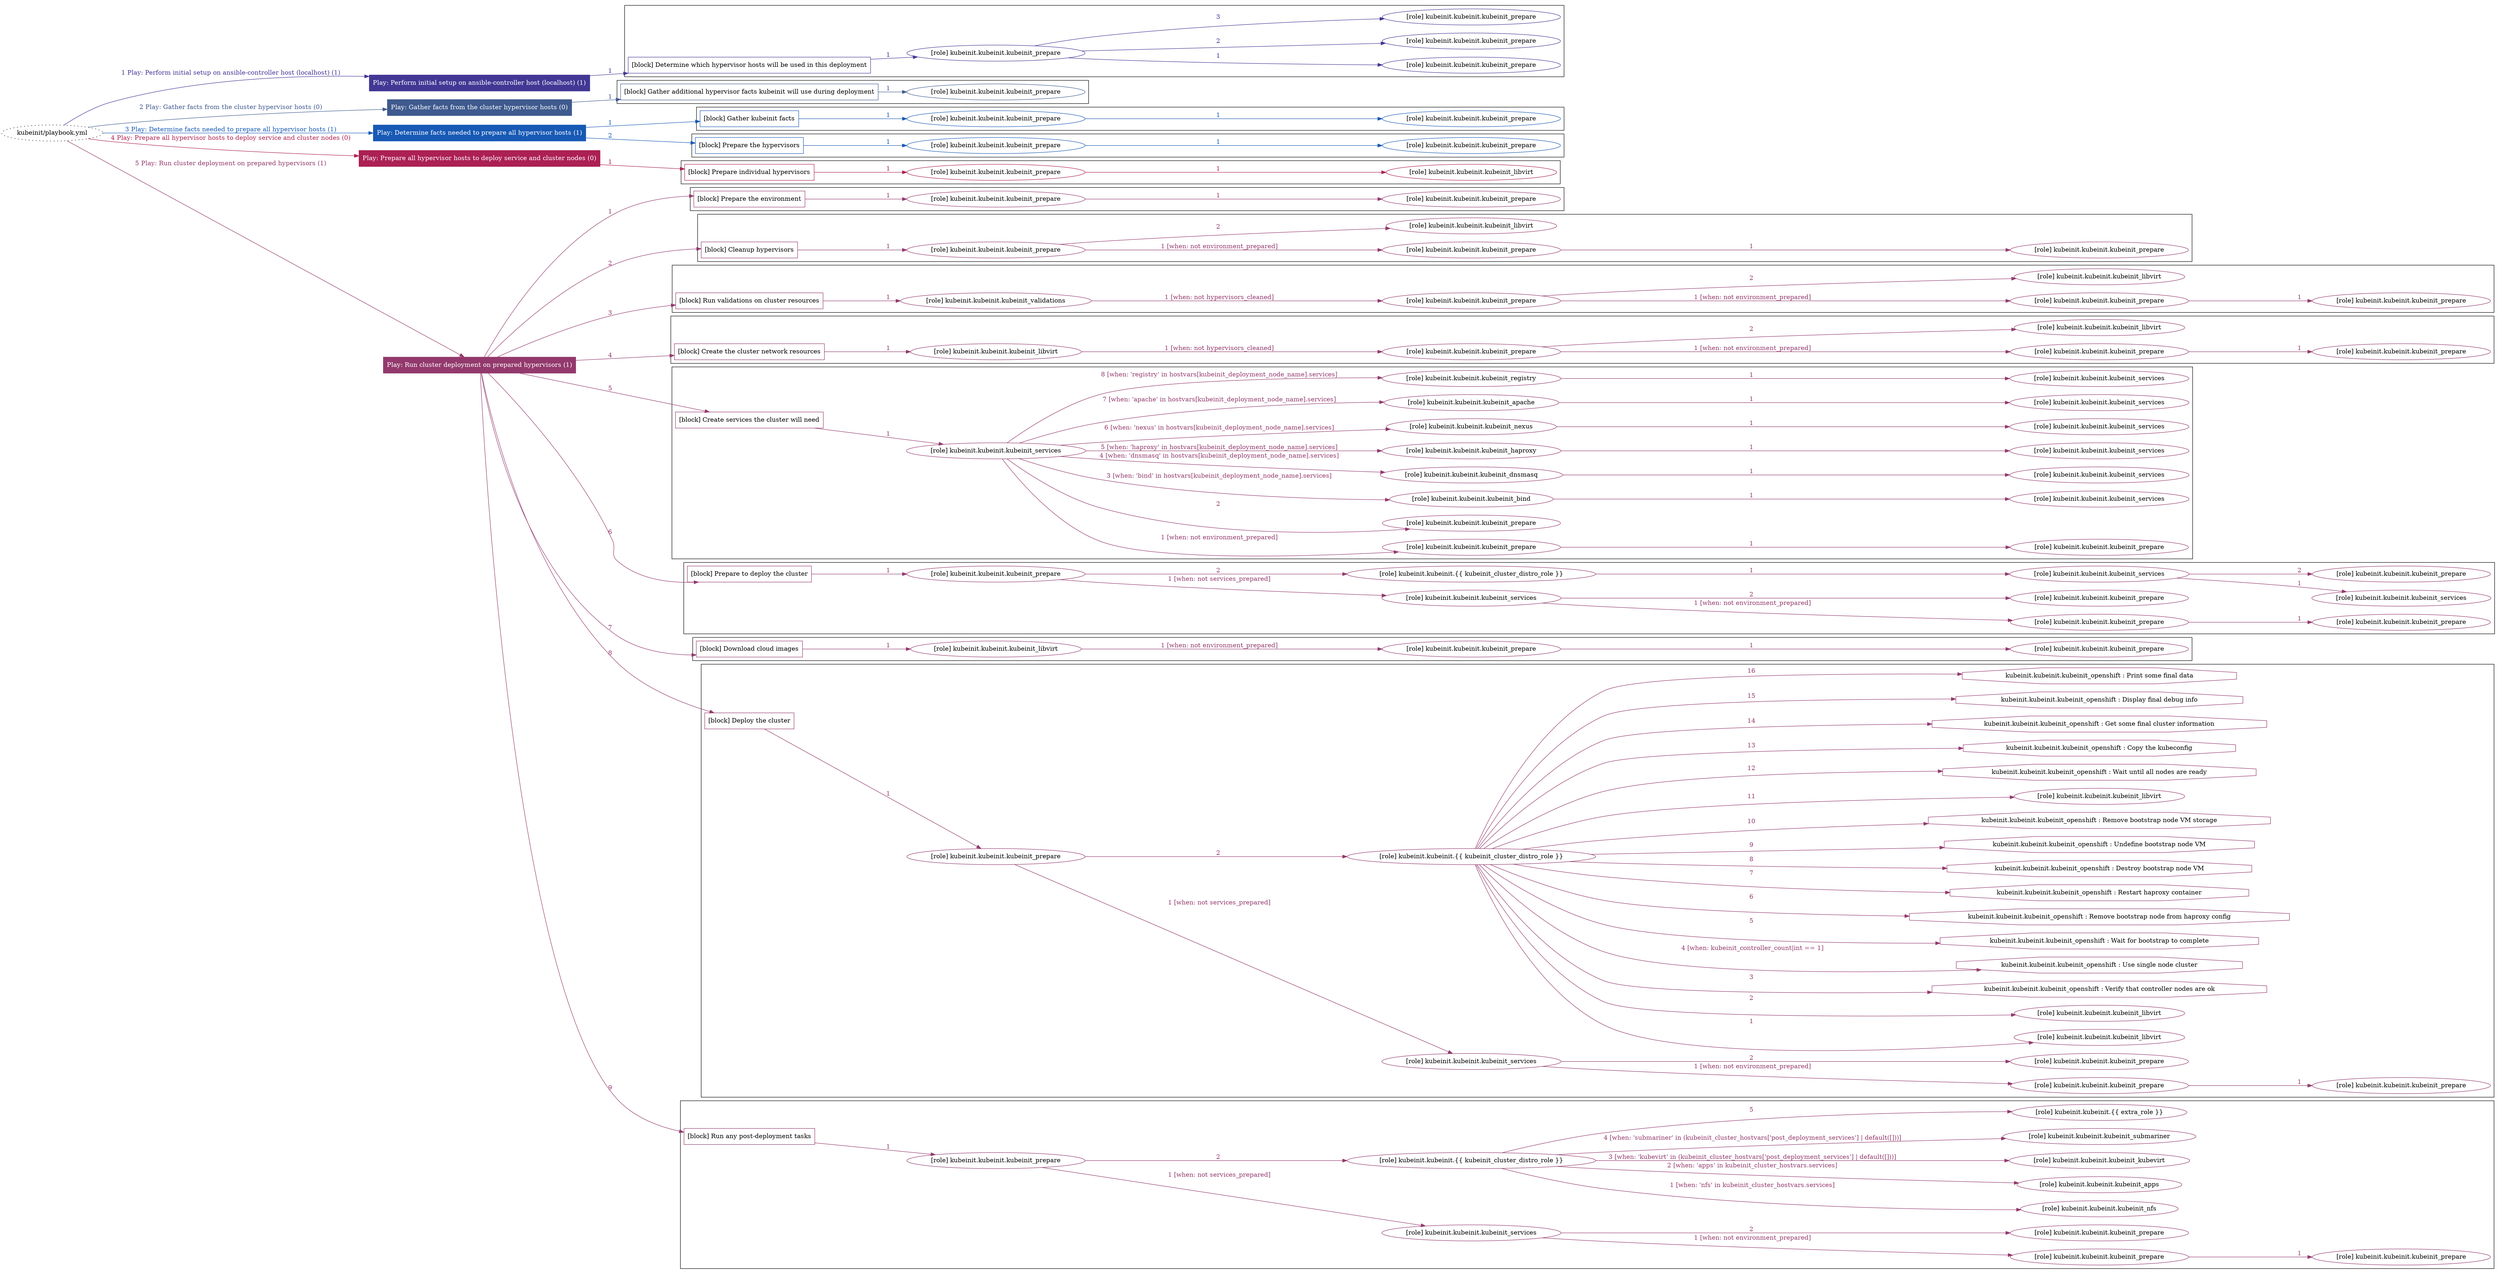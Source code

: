 digraph {
	graph [concentrate=true ordering=in rankdir=LR ratio=fill]
	edge [esep=5 sep=10]
	"kubeinit/playbook.yml" [URL="/home/runner/work/kubeinit/kubeinit/kubeinit/playbook.yml" id=playbook_9e7751c5 style=dotted]
	"kubeinit/playbook.yml" -> play_f06c093f [label="1 Play: Perform initial setup on ansible-controller host (localhost) (1)" color="#433795" fontcolor="#433795" id=edge_playbook_9e7751c5_play_f06c093f labeltooltip="1 Play: Perform initial setup on ansible-controller host (localhost) (1)" tooltip="1 Play: Perform initial setup on ansible-controller host (localhost) (1)"]
	subgraph "Play: Perform initial setup on ansible-controller host (localhost) (1)" {
		play_f06c093f [label="Play: Perform initial setup on ansible-controller host (localhost) (1)" URL="/home/runner/work/kubeinit/kubeinit/kubeinit/playbook.yml" color="#433795" fontcolor="#ffffff" id=play_f06c093f shape=box style=filled tooltip=localhost]
		play_f06c093f -> block_72f3c503 [label=1 color="#433795" fontcolor="#433795" id=edge_1_play_f06c093f_block_72f3c503 labeltooltip=1 tooltip=1]
		subgraph cluster_block_72f3c503 {
			block_72f3c503 [label="[block] Determine which hypervisor hosts will be used in this deployment" URL="/home/runner/work/kubeinit/kubeinit/kubeinit/playbook.yml" color="#433795" id=block_72f3c503 labeltooltip="Determine which hypervisor hosts will be used in this deployment" shape=box tooltip="Determine which hypervisor hosts will be used in this deployment"]
			block_72f3c503 -> role_89d688b8 [label="1 " color="#433795" fontcolor="#433795" id=edge_1_block_72f3c503_role_89d688b8 labeltooltip="1 " tooltip="1 "]
			subgraph "kubeinit.kubeinit.kubeinit_prepare" {
				role_89d688b8 [label="[role] kubeinit.kubeinit.kubeinit_prepare" URL="/home/runner/work/kubeinit/kubeinit/kubeinit/playbook.yml" color="#433795" id=role_89d688b8 tooltip="kubeinit.kubeinit.kubeinit_prepare"]
				role_89d688b8 -> role_67002d79 [label="1 " color="#433795" fontcolor="#433795" id=edge_1_role_89d688b8_role_67002d79 labeltooltip="1 " tooltip="1 "]
				subgraph "kubeinit.kubeinit.kubeinit_prepare" {
					role_67002d79 [label="[role] kubeinit.kubeinit.kubeinit_prepare" URL="/home/runner/.ansible/collections/ansible_collections/kubeinit/kubeinit/roles/kubeinit_prepare/tasks/build_hypervisors_group.yml" color="#433795" id=role_67002d79 tooltip="kubeinit.kubeinit.kubeinit_prepare"]
				}
				role_89d688b8 -> role_01a5c270 [label="2 " color="#433795" fontcolor="#433795" id=edge_2_role_89d688b8_role_01a5c270 labeltooltip="2 " tooltip="2 "]
				subgraph "kubeinit.kubeinit.kubeinit_prepare" {
					role_01a5c270 [label="[role] kubeinit.kubeinit.kubeinit_prepare" URL="/home/runner/.ansible/collections/ansible_collections/kubeinit/kubeinit/roles/kubeinit_prepare/tasks/build_hypervisors_group.yml" color="#433795" id=role_01a5c270 tooltip="kubeinit.kubeinit.kubeinit_prepare"]
				}
				role_89d688b8 -> role_4553fc3d [label="3 " color="#433795" fontcolor="#433795" id=edge_3_role_89d688b8_role_4553fc3d labeltooltip="3 " tooltip="3 "]
				subgraph "kubeinit.kubeinit.kubeinit_prepare" {
					role_4553fc3d [label="[role] kubeinit.kubeinit.kubeinit_prepare" URL="/home/runner/.ansible/collections/ansible_collections/kubeinit/kubeinit/roles/kubeinit_prepare/tasks/build_hypervisors_group.yml" color="#433795" id=role_4553fc3d tooltip="kubeinit.kubeinit.kubeinit_prepare"]
				}
			}
		}
	}
	"kubeinit/playbook.yml" -> play_dd0ba0e9 [label="2 Play: Gather facts from the cluster hypervisor hosts (0)" color="#3e5a8e" fontcolor="#3e5a8e" id=edge_playbook_9e7751c5_play_dd0ba0e9 labeltooltip="2 Play: Gather facts from the cluster hypervisor hosts (0)" tooltip="2 Play: Gather facts from the cluster hypervisor hosts (0)"]
	subgraph "Play: Gather facts from the cluster hypervisor hosts (0)" {
		play_dd0ba0e9 [label="Play: Gather facts from the cluster hypervisor hosts (0)" URL="/home/runner/work/kubeinit/kubeinit/kubeinit/playbook.yml" color="#3e5a8e" fontcolor="#ffffff" id=play_dd0ba0e9 shape=box style=filled tooltip="Play: Gather facts from the cluster hypervisor hosts (0)"]
		play_dd0ba0e9 -> block_5f96e101 [label=1 color="#3e5a8e" fontcolor="#3e5a8e" id=edge_1_play_dd0ba0e9_block_5f96e101 labeltooltip=1 tooltip=1]
		subgraph cluster_block_5f96e101 {
			block_5f96e101 [label="[block] Gather additional hypervisor facts kubeinit will use during deployment" URL="/home/runner/work/kubeinit/kubeinit/kubeinit/playbook.yml" color="#3e5a8e" id=block_5f96e101 labeltooltip="Gather additional hypervisor facts kubeinit will use during deployment" shape=box tooltip="Gather additional hypervisor facts kubeinit will use during deployment"]
			block_5f96e101 -> role_7f627543 [label="1 " color="#3e5a8e" fontcolor="#3e5a8e" id=edge_1_block_5f96e101_role_7f627543 labeltooltip="1 " tooltip="1 "]
			subgraph "kubeinit.kubeinit.kubeinit_prepare" {
				role_7f627543 [label="[role] kubeinit.kubeinit.kubeinit_prepare" URL="/home/runner/work/kubeinit/kubeinit/kubeinit/playbook.yml" color="#3e5a8e" id=role_7f627543 tooltip="kubeinit.kubeinit.kubeinit_prepare"]
			}
		}
	}
	"kubeinit/playbook.yml" -> play_7e8312eb [label="3 Play: Determine facts needed to prepare all hypervisor hosts (1)" color="#1759b5" fontcolor="#1759b5" id=edge_playbook_9e7751c5_play_7e8312eb labeltooltip="3 Play: Determine facts needed to prepare all hypervisor hosts (1)" tooltip="3 Play: Determine facts needed to prepare all hypervisor hosts (1)"]
	subgraph "Play: Determine facts needed to prepare all hypervisor hosts (1)" {
		play_7e8312eb [label="Play: Determine facts needed to prepare all hypervisor hosts (1)" URL="/home/runner/work/kubeinit/kubeinit/kubeinit/playbook.yml" color="#1759b5" fontcolor="#ffffff" id=play_7e8312eb shape=box style=filled tooltip=localhost]
		play_7e8312eb -> block_bc893c68 [label=1 color="#1759b5" fontcolor="#1759b5" id=edge_1_play_7e8312eb_block_bc893c68 labeltooltip=1 tooltip=1]
		subgraph cluster_block_bc893c68 {
			block_bc893c68 [label="[block] Gather kubeinit facts" URL="/home/runner/work/kubeinit/kubeinit/kubeinit/playbook.yml" color="#1759b5" id=block_bc893c68 labeltooltip="Gather kubeinit facts" shape=box tooltip="Gather kubeinit facts"]
			block_bc893c68 -> role_fe981acf [label="1 " color="#1759b5" fontcolor="#1759b5" id=edge_1_block_bc893c68_role_fe981acf labeltooltip="1 " tooltip="1 "]
			subgraph "kubeinit.kubeinit.kubeinit_prepare" {
				role_fe981acf [label="[role] kubeinit.kubeinit.kubeinit_prepare" URL="/home/runner/work/kubeinit/kubeinit/kubeinit/playbook.yml" color="#1759b5" id=role_fe981acf tooltip="kubeinit.kubeinit.kubeinit_prepare"]
				role_fe981acf -> role_f8d005ce [label="1 " color="#1759b5" fontcolor="#1759b5" id=edge_1_role_fe981acf_role_f8d005ce labeltooltip="1 " tooltip="1 "]
				subgraph "kubeinit.kubeinit.kubeinit_prepare" {
					role_f8d005ce [label="[role] kubeinit.kubeinit.kubeinit_prepare" URL="/home/runner/.ansible/collections/ansible_collections/kubeinit/kubeinit/roles/kubeinit_prepare/tasks/gather_kubeinit_facts.yml" color="#1759b5" id=role_f8d005ce tooltip="kubeinit.kubeinit.kubeinit_prepare"]
				}
			}
		}
		play_7e8312eb -> block_3ca8e0b4 [label=2 color="#1759b5" fontcolor="#1759b5" id=edge_2_play_7e8312eb_block_3ca8e0b4 labeltooltip=2 tooltip=2]
		subgraph cluster_block_3ca8e0b4 {
			block_3ca8e0b4 [label="[block] Prepare the hypervisors" URL="/home/runner/work/kubeinit/kubeinit/kubeinit/playbook.yml" color="#1759b5" id=block_3ca8e0b4 labeltooltip="Prepare the hypervisors" shape=box tooltip="Prepare the hypervisors"]
			block_3ca8e0b4 -> role_ac1dccc1 [label="1 " color="#1759b5" fontcolor="#1759b5" id=edge_1_block_3ca8e0b4_role_ac1dccc1 labeltooltip="1 " tooltip="1 "]
			subgraph "kubeinit.kubeinit.kubeinit_prepare" {
				role_ac1dccc1 [label="[role] kubeinit.kubeinit.kubeinit_prepare" URL="/home/runner/work/kubeinit/kubeinit/kubeinit/playbook.yml" color="#1759b5" id=role_ac1dccc1 tooltip="kubeinit.kubeinit.kubeinit_prepare"]
				role_ac1dccc1 -> role_127cb7c9 [label="1 " color="#1759b5" fontcolor="#1759b5" id=edge_1_role_ac1dccc1_role_127cb7c9 labeltooltip="1 " tooltip="1 "]
				subgraph "kubeinit.kubeinit.kubeinit_prepare" {
					role_127cb7c9 [label="[role] kubeinit.kubeinit.kubeinit_prepare" URL="/home/runner/.ansible/collections/ansible_collections/kubeinit/kubeinit/roles/kubeinit_prepare/tasks/gather_kubeinit_facts.yml" color="#1759b5" id=role_127cb7c9 tooltip="kubeinit.kubeinit.kubeinit_prepare"]
				}
			}
		}
	}
	"kubeinit/playbook.yml" -> play_5ee2a37b [label="4 Play: Prepare all hypervisor hosts to deploy service and cluster nodes (0)" color="#ac2053" fontcolor="#ac2053" id=edge_playbook_9e7751c5_play_5ee2a37b labeltooltip="4 Play: Prepare all hypervisor hosts to deploy service and cluster nodes (0)" tooltip="4 Play: Prepare all hypervisor hosts to deploy service and cluster nodes (0)"]
	subgraph "Play: Prepare all hypervisor hosts to deploy service and cluster nodes (0)" {
		play_5ee2a37b [label="Play: Prepare all hypervisor hosts to deploy service and cluster nodes (0)" URL="/home/runner/work/kubeinit/kubeinit/kubeinit/playbook.yml" color="#ac2053" fontcolor="#ffffff" id=play_5ee2a37b shape=box style=filled tooltip="Play: Prepare all hypervisor hosts to deploy service and cluster nodes (0)"]
		play_5ee2a37b -> block_47667dff [label=1 color="#ac2053" fontcolor="#ac2053" id=edge_1_play_5ee2a37b_block_47667dff labeltooltip=1 tooltip=1]
		subgraph cluster_block_47667dff {
			block_47667dff [label="[block] Prepare individual hypervisors" URL="/home/runner/work/kubeinit/kubeinit/kubeinit/playbook.yml" color="#ac2053" id=block_47667dff labeltooltip="Prepare individual hypervisors" shape=box tooltip="Prepare individual hypervisors"]
			block_47667dff -> role_fedb74e4 [label="1 " color="#ac2053" fontcolor="#ac2053" id=edge_1_block_47667dff_role_fedb74e4 labeltooltip="1 " tooltip="1 "]
			subgraph "kubeinit.kubeinit.kubeinit_prepare" {
				role_fedb74e4 [label="[role] kubeinit.kubeinit.kubeinit_prepare" URL="/home/runner/work/kubeinit/kubeinit/kubeinit/playbook.yml" color="#ac2053" id=role_fedb74e4 tooltip="kubeinit.kubeinit.kubeinit_prepare"]
				role_fedb74e4 -> role_1ada18fd [label="1 " color="#ac2053" fontcolor="#ac2053" id=edge_1_role_fedb74e4_role_1ada18fd labeltooltip="1 " tooltip="1 "]
				subgraph "kubeinit.kubeinit.kubeinit_libvirt" {
					role_1ada18fd [label="[role] kubeinit.kubeinit.kubeinit_libvirt" URL="/home/runner/.ansible/collections/ansible_collections/kubeinit/kubeinit/roles/kubeinit_prepare/tasks/prepare_hypervisor.yml" color="#ac2053" id=role_1ada18fd tooltip="kubeinit.kubeinit.kubeinit_libvirt"]
				}
			}
		}
	}
	"kubeinit/playbook.yml" -> play_0c1e5518 [label="5 Play: Run cluster deployment on prepared hypervisors (1)" color="#93396d" fontcolor="#93396d" id=edge_playbook_9e7751c5_play_0c1e5518 labeltooltip="5 Play: Run cluster deployment on prepared hypervisors (1)" tooltip="5 Play: Run cluster deployment on prepared hypervisors (1)"]
	subgraph "Play: Run cluster deployment on prepared hypervisors (1)" {
		play_0c1e5518 [label="Play: Run cluster deployment on prepared hypervisors (1)" URL="/home/runner/work/kubeinit/kubeinit/kubeinit/playbook.yml" color="#93396d" fontcolor="#ffffff" id=play_0c1e5518 shape=box style=filled tooltip=localhost]
		play_0c1e5518 -> block_e2b5b6b3 [label=1 color="#93396d" fontcolor="#93396d" id=edge_1_play_0c1e5518_block_e2b5b6b3 labeltooltip=1 tooltip=1]
		subgraph cluster_block_e2b5b6b3 {
			block_e2b5b6b3 [label="[block] Prepare the environment" URL="/home/runner/work/kubeinit/kubeinit/kubeinit/playbook.yml" color="#93396d" id=block_e2b5b6b3 labeltooltip="Prepare the environment" shape=box tooltip="Prepare the environment"]
			block_e2b5b6b3 -> role_7cea3c08 [label="1 " color="#93396d" fontcolor="#93396d" id=edge_1_block_e2b5b6b3_role_7cea3c08 labeltooltip="1 " tooltip="1 "]
			subgraph "kubeinit.kubeinit.kubeinit_prepare" {
				role_7cea3c08 [label="[role] kubeinit.kubeinit.kubeinit_prepare" URL="/home/runner/work/kubeinit/kubeinit/kubeinit/playbook.yml" color="#93396d" id=role_7cea3c08 tooltip="kubeinit.kubeinit.kubeinit_prepare"]
				role_7cea3c08 -> role_84d1bd61 [label="1 " color="#93396d" fontcolor="#93396d" id=edge_1_role_7cea3c08_role_84d1bd61 labeltooltip="1 " tooltip="1 "]
				subgraph "kubeinit.kubeinit.kubeinit_prepare" {
					role_84d1bd61 [label="[role] kubeinit.kubeinit.kubeinit_prepare" URL="/home/runner/.ansible/collections/ansible_collections/kubeinit/kubeinit/roles/kubeinit_prepare/tasks/gather_kubeinit_facts.yml" color="#93396d" id=role_84d1bd61 tooltip="kubeinit.kubeinit.kubeinit_prepare"]
				}
			}
		}
		play_0c1e5518 -> block_4322a8cf [label=2 color="#93396d" fontcolor="#93396d" id=edge_2_play_0c1e5518_block_4322a8cf labeltooltip=2 tooltip=2]
		subgraph cluster_block_4322a8cf {
			block_4322a8cf [label="[block] Cleanup hypervisors" URL="/home/runner/work/kubeinit/kubeinit/kubeinit/playbook.yml" color="#93396d" id=block_4322a8cf labeltooltip="Cleanup hypervisors" shape=box tooltip="Cleanup hypervisors"]
			block_4322a8cf -> role_b4fc7d6f [label="1 " color="#93396d" fontcolor="#93396d" id=edge_1_block_4322a8cf_role_b4fc7d6f labeltooltip="1 " tooltip="1 "]
			subgraph "kubeinit.kubeinit.kubeinit_prepare" {
				role_b4fc7d6f [label="[role] kubeinit.kubeinit.kubeinit_prepare" URL="/home/runner/work/kubeinit/kubeinit/kubeinit/playbook.yml" color="#93396d" id=role_b4fc7d6f tooltip="kubeinit.kubeinit.kubeinit_prepare"]
				role_b4fc7d6f -> role_c6cfe83b [label="1 [when: not environment_prepared]" color="#93396d" fontcolor="#93396d" id=edge_1_role_b4fc7d6f_role_c6cfe83b labeltooltip="1 [when: not environment_prepared]" tooltip="1 [when: not environment_prepared]"]
				subgraph "kubeinit.kubeinit.kubeinit_prepare" {
					role_c6cfe83b [label="[role] kubeinit.kubeinit.kubeinit_prepare" URL="/home/runner/.ansible/collections/ansible_collections/kubeinit/kubeinit/roles/kubeinit_prepare/tasks/cleanup_hypervisors.yml" color="#93396d" id=role_c6cfe83b tooltip="kubeinit.kubeinit.kubeinit_prepare"]
					role_c6cfe83b -> role_42ed8fb1 [label="1 " color="#93396d" fontcolor="#93396d" id=edge_1_role_c6cfe83b_role_42ed8fb1 labeltooltip="1 " tooltip="1 "]
					subgraph "kubeinit.kubeinit.kubeinit_prepare" {
						role_42ed8fb1 [label="[role] kubeinit.kubeinit.kubeinit_prepare" URL="/home/runner/.ansible/collections/ansible_collections/kubeinit/kubeinit/roles/kubeinit_prepare/tasks/gather_kubeinit_facts.yml" color="#93396d" id=role_42ed8fb1 tooltip="kubeinit.kubeinit.kubeinit_prepare"]
					}
				}
				role_b4fc7d6f -> role_bd10f66d [label="2 " color="#93396d" fontcolor="#93396d" id=edge_2_role_b4fc7d6f_role_bd10f66d labeltooltip="2 " tooltip="2 "]
				subgraph "kubeinit.kubeinit.kubeinit_libvirt" {
					role_bd10f66d [label="[role] kubeinit.kubeinit.kubeinit_libvirt" URL="/home/runner/.ansible/collections/ansible_collections/kubeinit/kubeinit/roles/kubeinit_prepare/tasks/cleanup_hypervisors.yml" color="#93396d" id=role_bd10f66d tooltip="kubeinit.kubeinit.kubeinit_libvirt"]
				}
			}
		}
		play_0c1e5518 -> block_f43bc7d9 [label=3 color="#93396d" fontcolor="#93396d" id=edge_3_play_0c1e5518_block_f43bc7d9 labeltooltip=3 tooltip=3]
		subgraph cluster_block_f43bc7d9 {
			block_f43bc7d9 [label="[block] Run validations on cluster resources" URL="/home/runner/work/kubeinit/kubeinit/kubeinit/playbook.yml" color="#93396d" id=block_f43bc7d9 labeltooltip="Run validations on cluster resources" shape=box tooltip="Run validations on cluster resources"]
			block_f43bc7d9 -> role_3f7af04d [label="1 " color="#93396d" fontcolor="#93396d" id=edge_1_block_f43bc7d9_role_3f7af04d labeltooltip="1 " tooltip="1 "]
			subgraph "kubeinit.kubeinit.kubeinit_validations" {
				role_3f7af04d [label="[role] kubeinit.kubeinit.kubeinit_validations" URL="/home/runner/work/kubeinit/kubeinit/kubeinit/playbook.yml" color="#93396d" id=role_3f7af04d tooltip="kubeinit.kubeinit.kubeinit_validations"]
				role_3f7af04d -> role_6dc520e4 [label="1 [when: not hypervisors_cleaned]" color="#93396d" fontcolor="#93396d" id=edge_1_role_3f7af04d_role_6dc520e4 labeltooltip="1 [when: not hypervisors_cleaned]" tooltip="1 [when: not hypervisors_cleaned]"]
				subgraph "kubeinit.kubeinit.kubeinit_prepare" {
					role_6dc520e4 [label="[role] kubeinit.kubeinit.kubeinit_prepare" URL="/home/runner/.ansible/collections/ansible_collections/kubeinit/kubeinit/roles/kubeinit_validations/tasks/main.yml" color="#93396d" id=role_6dc520e4 tooltip="kubeinit.kubeinit.kubeinit_prepare"]
					role_6dc520e4 -> role_0a8c4cd6 [label="1 [when: not environment_prepared]" color="#93396d" fontcolor="#93396d" id=edge_1_role_6dc520e4_role_0a8c4cd6 labeltooltip="1 [when: not environment_prepared]" tooltip="1 [when: not environment_prepared]"]
					subgraph "kubeinit.kubeinit.kubeinit_prepare" {
						role_0a8c4cd6 [label="[role] kubeinit.kubeinit.kubeinit_prepare" URL="/home/runner/.ansible/collections/ansible_collections/kubeinit/kubeinit/roles/kubeinit_prepare/tasks/cleanup_hypervisors.yml" color="#93396d" id=role_0a8c4cd6 tooltip="kubeinit.kubeinit.kubeinit_prepare"]
						role_0a8c4cd6 -> role_4c2e7c59 [label="1 " color="#93396d" fontcolor="#93396d" id=edge_1_role_0a8c4cd6_role_4c2e7c59 labeltooltip="1 " tooltip="1 "]
						subgraph "kubeinit.kubeinit.kubeinit_prepare" {
							role_4c2e7c59 [label="[role] kubeinit.kubeinit.kubeinit_prepare" URL="/home/runner/.ansible/collections/ansible_collections/kubeinit/kubeinit/roles/kubeinit_prepare/tasks/gather_kubeinit_facts.yml" color="#93396d" id=role_4c2e7c59 tooltip="kubeinit.kubeinit.kubeinit_prepare"]
						}
					}
					role_6dc520e4 -> role_740645e4 [label="2 " color="#93396d" fontcolor="#93396d" id=edge_2_role_6dc520e4_role_740645e4 labeltooltip="2 " tooltip="2 "]
					subgraph "kubeinit.kubeinit.kubeinit_libvirt" {
						role_740645e4 [label="[role] kubeinit.kubeinit.kubeinit_libvirt" URL="/home/runner/.ansible/collections/ansible_collections/kubeinit/kubeinit/roles/kubeinit_prepare/tasks/cleanup_hypervisors.yml" color="#93396d" id=role_740645e4 tooltip="kubeinit.kubeinit.kubeinit_libvirt"]
					}
				}
			}
		}
		play_0c1e5518 -> block_8f02a4d1 [label=4 color="#93396d" fontcolor="#93396d" id=edge_4_play_0c1e5518_block_8f02a4d1 labeltooltip=4 tooltip=4]
		subgraph cluster_block_8f02a4d1 {
			block_8f02a4d1 [label="[block] Create the cluster network resources" URL="/home/runner/work/kubeinit/kubeinit/kubeinit/playbook.yml" color="#93396d" id=block_8f02a4d1 labeltooltip="Create the cluster network resources" shape=box tooltip="Create the cluster network resources"]
			block_8f02a4d1 -> role_6053c0ef [label="1 " color="#93396d" fontcolor="#93396d" id=edge_1_block_8f02a4d1_role_6053c0ef labeltooltip="1 " tooltip="1 "]
			subgraph "kubeinit.kubeinit.kubeinit_libvirt" {
				role_6053c0ef [label="[role] kubeinit.kubeinit.kubeinit_libvirt" URL="/home/runner/work/kubeinit/kubeinit/kubeinit/playbook.yml" color="#93396d" id=role_6053c0ef tooltip="kubeinit.kubeinit.kubeinit_libvirt"]
				role_6053c0ef -> role_d948f86b [label="1 [when: not hypervisors_cleaned]" color="#93396d" fontcolor="#93396d" id=edge_1_role_6053c0ef_role_d948f86b labeltooltip="1 [when: not hypervisors_cleaned]" tooltip="1 [when: not hypervisors_cleaned]"]
				subgraph "kubeinit.kubeinit.kubeinit_prepare" {
					role_d948f86b [label="[role] kubeinit.kubeinit.kubeinit_prepare" URL="/home/runner/.ansible/collections/ansible_collections/kubeinit/kubeinit/roles/kubeinit_libvirt/tasks/create_network.yml" color="#93396d" id=role_d948f86b tooltip="kubeinit.kubeinit.kubeinit_prepare"]
					role_d948f86b -> role_a99a7a35 [label="1 [when: not environment_prepared]" color="#93396d" fontcolor="#93396d" id=edge_1_role_d948f86b_role_a99a7a35 labeltooltip="1 [when: not environment_prepared]" tooltip="1 [when: not environment_prepared]"]
					subgraph "kubeinit.kubeinit.kubeinit_prepare" {
						role_a99a7a35 [label="[role] kubeinit.kubeinit.kubeinit_prepare" URL="/home/runner/.ansible/collections/ansible_collections/kubeinit/kubeinit/roles/kubeinit_prepare/tasks/cleanup_hypervisors.yml" color="#93396d" id=role_a99a7a35 tooltip="kubeinit.kubeinit.kubeinit_prepare"]
						role_a99a7a35 -> role_212d25b4 [label="1 " color="#93396d" fontcolor="#93396d" id=edge_1_role_a99a7a35_role_212d25b4 labeltooltip="1 " tooltip="1 "]
						subgraph "kubeinit.kubeinit.kubeinit_prepare" {
							role_212d25b4 [label="[role] kubeinit.kubeinit.kubeinit_prepare" URL="/home/runner/.ansible/collections/ansible_collections/kubeinit/kubeinit/roles/kubeinit_prepare/tasks/gather_kubeinit_facts.yml" color="#93396d" id=role_212d25b4 tooltip="kubeinit.kubeinit.kubeinit_prepare"]
						}
					}
					role_d948f86b -> role_4a0c2cd4 [label="2 " color="#93396d" fontcolor="#93396d" id=edge_2_role_d948f86b_role_4a0c2cd4 labeltooltip="2 " tooltip="2 "]
					subgraph "kubeinit.kubeinit.kubeinit_libvirt" {
						role_4a0c2cd4 [label="[role] kubeinit.kubeinit.kubeinit_libvirt" URL="/home/runner/.ansible/collections/ansible_collections/kubeinit/kubeinit/roles/kubeinit_prepare/tasks/cleanup_hypervisors.yml" color="#93396d" id=role_4a0c2cd4 tooltip="kubeinit.kubeinit.kubeinit_libvirt"]
					}
				}
			}
		}
		play_0c1e5518 -> block_a8a40e08 [label=5 color="#93396d" fontcolor="#93396d" id=edge_5_play_0c1e5518_block_a8a40e08 labeltooltip=5 tooltip=5]
		subgraph cluster_block_a8a40e08 {
			block_a8a40e08 [label="[block] Create services the cluster will need" URL="/home/runner/work/kubeinit/kubeinit/kubeinit/playbook.yml" color="#93396d" id=block_a8a40e08 labeltooltip="Create services the cluster will need" shape=box tooltip="Create services the cluster will need"]
			block_a8a40e08 -> role_71c0f163 [label="1 " color="#93396d" fontcolor="#93396d" id=edge_1_block_a8a40e08_role_71c0f163 labeltooltip="1 " tooltip="1 "]
			subgraph "kubeinit.kubeinit.kubeinit_services" {
				role_71c0f163 [label="[role] kubeinit.kubeinit.kubeinit_services" URL="/home/runner/work/kubeinit/kubeinit/kubeinit/playbook.yml" color="#93396d" id=role_71c0f163 tooltip="kubeinit.kubeinit.kubeinit_services"]
				role_71c0f163 -> role_4e4d2026 [label="1 [when: not environment_prepared]" color="#93396d" fontcolor="#93396d" id=edge_1_role_71c0f163_role_4e4d2026 labeltooltip="1 [when: not environment_prepared]" tooltip="1 [when: not environment_prepared]"]
				subgraph "kubeinit.kubeinit.kubeinit_prepare" {
					role_4e4d2026 [label="[role] kubeinit.kubeinit.kubeinit_prepare" URL="/home/runner/.ansible/collections/ansible_collections/kubeinit/kubeinit/roles/kubeinit_services/tasks/main.yml" color="#93396d" id=role_4e4d2026 tooltip="kubeinit.kubeinit.kubeinit_prepare"]
					role_4e4d2026 -> role_54a60499 [label="1 " color="#93396d" fontcolor="#93396d" id=edge_1_role_4e4d2026_role_54a60499 labeltooltip="1 " tooltip="1 "]
					subgraph "kubeinit.kubeinit.kubeinit_prepare" {
						role_54a60499 [label="[role] kubeinit.kubeinit.kubeinit_prepare" URL="/home/runner/.ansible/collections/ansible_collections/kubeinit/kubeinit/roles/kubeinit_prepare/tasks/gather_kubeinit_facts.yml" color="#93396d" id=role_54a60499 tooltip="kubeinit.kubeinit.kubeinit_prepare"]
					}
				}
				role_71c0f163 -> role_a8d5d469 [label="2 " color="#93396d" fontcolor="#93396d" id=edge_2_role_71c0f163_role_a8d5d469 labeltooltip="2 " tooltip="2 "]
				subgraph "kubeinit.kubeinit.kubeinit_prepare" {
					role_a8d5d469 [label="[role] kubeinit.kubeinit.kubeinit_prepare" URL="/home/runner/.ansible/collections/ansible_collections/kubeinit/kubeinit/roles/kubeinit_services/tasks/00_create_service_pod.yml" color="#93396d" id=role_a8d5d469 tooltip="kubeinit.kubeinit.kubeinit_prepare"]
				}
				role_71c0f163 -> role_3a6a4282 [label="3 [when: 'bind' in hostvars[kubeinit_deployment_node_name].services]" color="#93396d" fontcolor="#93396d" id=edge_3_role_71c0f163_role_3a6a4282 labeltooltip="3 [when: 'bind' in hostvars[kubeinit_deployment_node_name].services]" tooltip="3 [when: 'bind' in hostvars[kubeinit_deployment_node_name].services]"]
				subgraph "kubeinit.kubeinit.kubeinit_bind" {
					role_3a6a4282 [label="[role] kubeinit.kubeinit.kubeinit_bind" URL="/home/runner/.ansible/collections/ansible_collections/kubeinit/kubeinit/roles/kubeinit_services/tasks/start_services_containers.yml" color="#93396d" id=role_3a6a4282 tooltip="kubeinit.kubeinit.kubeinit_bind"]
					role_3a6a4282 -> role_365861f0 [label="1 " color="#93396d" fontcolor="#93396d" id=edge_1_role_3a6a4282_role_365861f0 labeltooltip="1 " tooltip="1 "]
					subgraph "kubeinit.kubeinit.kubeinit_services" {
						role_365861f0 [label="[role] kubeinit.kubeinit.kubeinit_services" URL="/home/runner/.ansible/collections/ansible_collections/kubeinit/kubeinit/roles/kubeinit_bind/tasks/main.yml" color="#93396d" id=role_365861f0 tooltip="kubeinit.kubeinit.kubeinit_services"]
					}
				}
				role_71c0f163 -> role_316599c3 [label="4 [when: 'dnsmasq' in hostvars[kubeinit_deployment_node_name].services]" color="#93396d" fontcolor="#93396d" id=edge_4_role_71c0f163_role_316599c3 labeltooltip="4 [when: 'dnsmasq' in hostvars[kubeinit_deployment_node_name].services]" tooltip="4 [when: 'dnsmasq' in hostvars[kubeinit_deployment_node_name].services]"]
				subgraph "kubeinit.kubeinit.kubeinit_dnsmasq" {
					role_316599c3 [label="[role] kubeinit.kubeinit.kubeinit_dnsmasq" URL="/home/runner/.ansible/collections/ansible_collections/kubeinit/kubeinit/roles/kubeinit_services/tasks/start_services_containers.yml" color="#93396d" id=role_316599c3 tooltip="kubeinit.kubeinit.kubeinit_dnsmasq"]
					role_316599c3 -> role_48bef1d7 [label="1 " color="#93396d" fontcolor="#93396d" id=edge_1_role_316599c3_role_48bef1d7 labeltooltip="1 " tooltip="1 "]
					subgraph "kubeinit.kubeinit.kubeinit_services" {
						role_48bef1d7 [label="[role] kubeinit.kubeinit.kubeinit_services" URL="/home/runner/.ansible/collections/ansible_collections/kubeinit/kubeinit/roles/kubeinit_dnsmasq/tasks/main.yml" color="#93396d" id=role_48bef1d7 tooltip="kubeinit.kubeinit.kubeinit_services"]
					}
				}
				role_71c0f163 -> role_4c9c8c44 [label="5 [when: 'haproxy' in hostvars[kubeinit_deployment_node_name].services]" color="#93396d" fontcolor="#93396d" id=edge_5_role_71c0f163_role_4c9c8c44 labeltooltip="5 [when: 'haproxy' in hostvars[kubeinit_deployment_node_name].services]" tooltip="5 [when: 'haproxy' in hostvars[kubeinit_deployment_node_name].services]"]
				subgraph "kubeinit.kubeinit.kubeinit_haproxy" {
					role_4c9c8c44 [label="[role] kubeinit.kubeinit.kubeinit_haproxy" URL="/home/runner/.ansible/collections/ansible_collections/kubeinit/kubeinit/roles/kubeinit_services/tasks/start_services_containers.yml" color="#93396d" id=role_4c9c8c44 tooltip="kubeinit.kubeinit.kubeinit_haproxy"]
					role_4c9c8c44 -> role_fa23b409 [label="1 " color="#93396d" fontcolor="#93396d" id=edge_1_role_4c9c8c44_role_fa23b409 labeltooltip="1 " tooltip="1 "]
					subgraph "kubeinit.kubeinit.kubeinit_services" {
						role_fa23b409 [label="[role] kubeinit.kubeinit.kubeinit_services" URL="/home/runner/.ansible/collections/ansible_collections/kubeinit/kubeinit/roles/kubeinit_haproxy/tasks/main.yml" color="#93396d" id=role_fa23b409 tooltip="kubeinit.kubeinit.kubeinit_services"]
					}
				}
				role_71c0f163 -> role_893eb15e [label="6 [when: 'nexus' in hostvars[kubeinit_deployment_node_name].services]" color="#93396d" fontcolor="#93396d" id=edge_6_role_71c0f163_role_893eb15e labeltooltip="6 [when: 'nexus' in hostvars[kubeinit_deployment_node_name].services]" tooltip="6 [when: 'nexus' in hostvars[kubeinit_deployment_node_name].services]"]
				subgraph "kubeinit.kubeinit.kubeinit_nexus" {
					role_893eb15e [label="[role] kubeinit.kubeinit.kubeinit_nexus" URL="/home/runner/.ansible/collections/ansible_collections/kubeinit/kubeinit/roles/kubeinit_services/tasks/start_services_containers.yml" color="#93396d" id=role_893eb15e tooltip="kubeinit.kubeinit.kubeinit_nexus"]
					role_893eb15e -> role_a70beb6c [label="1 " color="#93396d" fontcolor="#93396d" id=edge_1_role_893eb15e_role_a70beb6c labeltooltip="1 " tooltip="1 "]
					subgraph "kubeinit.kubeinit.kubeinit_services" {
						role_a70beb6c [label="[role] kubeinit.kubeinit.kubeinit_services" URL="/home/runner/.ansible/collections/ansible_collections/kubeinit/kubeinit/roles/kubeinit_nexus/tasks/main.yml" color="#93396d" id=role_a70beb6c tooltip="kubeinit.kubeinit.kubeinit_services"]
					}
				}
				role_71c0f163 -> role_9499939e [label="7 [when: 'apache' in hostvars[kubeinit_deployment_node_name].services]" color="#93396d" fontcolor="#93396d" id=edge_7_role_71c0f163_role_9499939e labeltooltip="7 [when: 'apache' in hostvars[kubeinit_deployment_node_name].services]" tooltip="7 [when: 'apache' in hostvars[kubeinit_deployment_node_name].services]"]
				subgraph "kubeinit.kubeinit.kubeinit_apache" {
					role_9499939e [label="[role] kubeinit.kubeinit.kubeinit_apache" URL="/home/runner/.ansible/collections/ansible_collections/kubeinit/kubeinit/roles/kubeinit_services/tasks/start_services_containers.yml" color="#93396d" id=role_9499939e tooltip="kubeinit.kubeinit.kubeinit_apache"]
					role_9499939e -> role_07afbfbe [label="1 " color="#93396d" fontcolor="#93396d" id=edge_1_role_9499939e_role_07afbfbe labeltooltip="1 " tooltip="1 "]
					subgraph "kubeinit.kubeinit.kubeinit_services" {
						role_07afbfbe [label="[role] kubeinit.kubeinit.kubeinit_services" URL="/home/runner/.ansible/collections/ansible_collections/kubeinit/kubeinit/roles/kubeinit_apache/tasks/main.yml" color="#93396d" id=role_07afbfbe tooltip="kubeinit.kubeinit.kubeinit_services"]
					}
				}
				role_71c0f163 -> role_e9effa12 [label="8 [when: 'registry' in hostvars[kubeinit_deployment_node_name].services]" color="#93396d" fontcolor="#93396d" id=edge_8_role_71c0f163_role_e9effa12 labeltooltip="8 [when: 'registry' in hostvars[kubeinit_deployment_node_name].services]" tooltip="8 [when: 'registry' in hostvars[kubeinit_deployment_node_name].services]"]
				subgraph "kubeinit.kubeinit.kubeinit_registry" {
					role_e9effa12 [label="[role] kubeinit.kubeinit.kubeinit_registry" URL="/home/runner/.ansible/collections/ansible_collections/kubeinit/kubeinit/roles/kubeinit_services/tasks/start_services_containers.yml" color="#93396d" id=role_e9effa12 tooltip="kubeinit.kubeinit.kubeinit_registry"]
					role_e9effa12 -> role_1bd414c9 [label="1 " color="#93396d" fontcolor="#93396d" id=edge_1_role_e9effa12_role_1bd414c9 labeltooltip="1 " tooltip="1 "]
					subgraph "kubeinit.kubeinit.kubeinit_services" {
						role_1bd414c9 [label="[role] kubeinit.kubeinit.kubeinit_services" URL="/home/runner/.ansible/collections/ansible_collections/kubeinit/kubeinit/roles/kubeinit_registry/tasks/main.yml" color="#93396d" id=role_1bd414c9 tooltip="kubeinit.kubeinit.kubeinit_services"]
					}
				}
			}
		}
		play_0c1e5518 -> block_6403a262 [label=6 color="#93396d" fontcolor="#93396d" id=edge_6_play_0c1e5518_block_6403a262 labeltooltip=6 tooltip=6]
		subgraph cluster_block_6403a262 {
			block_6403a262 [label="[block] Prepare to deploy the cluster" URL="/home/runner/work/kubeinit/kubeinit/kubeinit/playbook.yml" color="#93396d" id=block_6403a262 labeltooltip="Prepare to deploy the cluster" shape=box tooltip="Prepare to deploy the cluster"]
			block_6403a262 -> role_04fec39d [label="1 " color="#93396d" fontcolor="#93396d" id=edge_1_block_6403a262_role_04fec39d labeltooltip="1 " tooltip="1 "]
			subgraph "kubeinit.kubeinit.kubeinit_prepare" {
				role_04fec39d [label="[role] kubeinit.kubeinit.kubeinit_prepare" URL="/home/runner/work/kubeinit/kubeinit/kubeinit/playbook.yml" color="#93396d" id=role_04fec39d tooltip="kubeinit.kubeinit.kubeinit_prepare"]
				role_04fec39d -> role_7dada1b9 [label="1 [when: not services_prepared]" color="#93396d" fontcolor="#93396d" id=edge_1_role_04fec39d_role_7dada1b9 labeltooltip="1 [when: not services_prepared]" tooltip="1 [when: not services_prepared]"]
				subgraph "kubeinit.kubeinit.kubeinit_services" {
					role_7dada1b9 [label="[role] kubeinit.kubeinit.kubeinit_services" URL="/home/runner/.ansible/collections/ansible_collections/kubeinit/kubeinit/roles/kubeinit_prepare/tasks/prepare_cluster.yml" color="#93396d" id=role_7dada1b9 tooltip="kubeinit.kubeinit.kubeinit_services"]
					role_7dada1b9 -> role_3b2ba857 [label="1 [when: not environment_prepared]" color="#93396d" fontcolor="#93396d" id=edge_1_role_7dada1b9_role_3b2ba857 labeltooltip="1 [when: not environment_prepared]" tooltip="1 [when: not environment_prepared]"]
					subgraph "kubeinit.kubeinit.kubeinit_prepare" {
						role_3b2ba857 [label="[role] kubeinit.kubeinit.kubeinit_prepare" URL="/home/runner/.ansible/collections/ansible_collections/kubeinit/kubeinit/roles/kubeinit_services/tasks/prepare_services.yml" color="#93396d" id=role_3b2ba857 tooltip="kubeinit.kubeinit.kubeinit_prepare"]
						role_3b2ba857 -> role_09a9c253 [label="1 " color="#93396d" fontcolor="#93396d" id=edge_1_role_3b2ba857_role_09a9c253 labeltooltip="1 " tooltip="1 "]
						subgraph "kubeinit.kubeinit.kubeinit_prepare" {
							role_09a9c253 [label="[role] kubeinit.kubeinit.kubeinit_prepare" URL="/home/runner/.ansible/collections/ansible_collections/kubeinit/kubeinit/roles/kubeinit_prepare/tasks/gather_kubeinit_facts.yml" color="#93396d" id=role_09a9c253 tooltip="kubeinit.kubeinit.kubeinit_prepare"]
						}
					}
					role_7dada1b9 -> role_e57984c0 [label="2 " color="#93396d" fontcolor="#93396d" id=edge_2_role_7dada1b9_role_e57984c0 labeltooltip="2 " tooltip="2 "]
					subgraph "kubeinit.kubeinit.kubeinit_prepare" {
						role_e57984c0 [label="[role] kubeinit.kubeinit.kubeinit_prepare" URL="/home/runner/.ansible/collections/ansible_collections/kubeinit/kubeinit/roles/kubeinit_services/tasks/prepare_services.yml" color="#93396d" id=role_e57984c0 tooltip="kubeinit.kubeinit.kubeinit_prepare"]
					}
				}
				role_04fec39d -> role_ef9c1bc9 [label="2 " color="#93396d" fontcolor="#93396d" id=edge_2_role_04fec39d_role_ef9c1bc9 labeltooltip="2 " tooltip="2 "]
				subgraph "kubeinit.kubeinit.{{ kubeinit_cluster_distro_role }}" {
					role_ef9c1bc9 [label="[role] kubeinit.kubeinit.{{ kubeinit_cluster_distro_role }}" URL="/home/runner/.ansible/collections/ansible_collections/kubeinit/kubeinit/roles/kubeinit_prepare/tasks/prepare_cluster.yml" color="#93396d" id=role_ef9c1bc9 tooltip="kubeinit.kubeinit.{{ kubeinit_cluster_distro_role }}"]
					role_ef9c1bc9 -> role_61e0183f [label="1 " color="#93396d" fontcolor="#93396d" id=edge_1_role_ef9c1bc9_role_61e0183f labeltooltip="1 " tooltip="1 "]
					subgraph "kubeinit.kubeinit.kubeinit_services" {
						role_61e0183f [label="[role] kubeinit.kubeinit.kubeinit_services" URL="/home/runner/.ansible/collections/ansible_collections/kubeinit/kubeinit/roles/kubeinit_openshift/tasks/prepare_cluster.yml" color="#93396d" id=role_61e0183f tooltip="kubeinit.kubeinit.kubeinit_services"]
						role_61e0183f -> role_1983ddbb [label="1 " color="#93396d" fontcolor="#93396d" id=edge_1_role_61e0183f_role_1983ddbb labeltooltip="1 " tooltip="1 "]
						subgraph "kubeinit.kubeinit.kubeinit_services" {
							role_1983ddbb [label="[role] kubeinit.kubeinit.kubeinit_services" URL="/home/runner/.ansible/collections/ansible_collections/kubeinit/kubeinit/roles/kubeinit_services/tasks/create_provision_container.yml" color="#93396d" id=role_1983ddbb tooltip="kubeinit.kubeinit.kubeinit_services"]
						}
						role_61e0183f -> role_a3e5ab73 [label="2 " color="#93396d" fontcolor="#93396d" id=edge_2_role_61e0183f_role_a3e5ab73 labeltooltip="2 " tooltip="2 "]
						subgraph "kubeinit.kubeinit.kubeinit_prepare" {
							role_a3e5ab73 [label="[role] kubeinit.kubeinit.kubeinit_prepare" URL="/home/runner/.ansible/collections/ansible_collections/kubeinit/kubeinit/roles/kubeinit_services/tasks/create_provision_container.yml" color="#93396d" id=role_a3e5ab73 tooltip="kubeinit.kubeinit.kubeinit_prepare"]
						}
					}
				}
			}
		}
		play_0c1e5518 -> block_a513f82d [label=7 color="#93396d" fontcolor="#93396d" id=edge_7_play_0c1e5518_block_a513f82d labeltooltip=7 tooltip=7]
		subgraph cluster_block_a513f82d {
			block_a513f82d [label="[block] Download cloud images" URL="/home/runner/work/kubeinit/kubeinit/kubeinit/playbook.yml" color="#93396d" id=block_a513f82d labeltooltip="Download cloud images" shape=box tooltip="Download cloud images"]
			block_a513f82d -> role_08a6abeb [label="1 " color="#93396d" fontcolor="#93396d" id=edge_1_block_a513f82d_role_08a6abeb labeltooltip="1 " tooltip="1 "]
			subgraph "kubeinit.kubeinit.kubeinit_libvirt" {
				role_08a6abeb [label="[role] kubeinit.kubeinit.kubeinit_libvirt" URL="/home/runner/work/kubeinit/kubeinit/kubeinit/playbook.yml" color="#93396d" id=role_08a6abeb tooltip="kubeinit.kubeinit.kubeinit_libvirt"]
				role_08a6abeb -> role_25085f6c [label="1 [when: not environment_prepared]" color="#93396d" fontcolor="#93396d" id=edge_1_role_08a6abeb_role_25085f6c labeltooltip="1 [when: not environment_prepared]" tooltip="1 [when: not environment_prepared]"]
				subgraph "kubeinit.kubeinit.kubeinit_prepare" {
					role_25085f6c [label="[role] kubeinit.kubeinit.kubeinit_prepare" URL="/home/runner/.ansible/collections/ansible_collections/kubeinit/kubeinit/roles/kubeinit_libvirt/tasks/download_cloud_images.yml" color="#93396d" id=role_25085f6c tooltip="kubeinit.kubeinit.kubeinit_prepare"]
					role_25085f6c -> role_e3948298 [label="1 " color="#93396d" fontcolor="#93396d" id=edge_1_role_25085f6c_role_e3948298 labeltooltip="1 " tooltip="1 "]
					subgraph "kubeinit.kubeinit.kubeinit_prepare" {
						role_e3948298 [label="[role] kubeinit.kubeinit.kubeinit_prepare" URL="/home/runner/.ansible/collections/ansible_collections/kubeinit/kubeinit/roles/kubeinit_prepare/tasks/gather_kubeinit_facts.yml" color="#93396d" id=role_e3948298 tooltip="kubeinit.kubeinit.kubeinit_prepare"]
					}
				}
			}
		}
		play_0c1e5518 -> block_a4327528 [label=8 color="#93396d" fontcolor="#93396d" id=edge_8_play_0c1e5518_block_a4327528 labeltooltip=8 tooltip=8]
		subgraph cluster_block_a4327528 {
			block_a4327528 [label="[block] Deploy the cluster" URL="/home/runner/work/kubeinit/kubeinit/kubeinit/playbook.yml" color="#93396d" id=block_a4327528 labeltooltip="Deploy the cluster" shape=box tooltip="Deploy the cluster"]
			block_a4327528 -> role_8b27864e [label="1 " color="#93396d" fontcolor="#93396d" id=edge_1_block_a4327528_role_8b27864e labeltooltip="1 " tooltip="1 "]
			subgraph "kubeinit.kubeinit.kubeinit_prepare" {
				role_8b27864e [label="[role] kubeinit.kubeinit.kubeinit_prepare" URL="/home/runner/work/kubeinit/kubeinit/kubeinit/playbook.yml" color="#93396d" id=role_8b27864e tooltip="kubeinit.kubeinit.kubeinit_prepare"]
				role_8b27864e -> role_aa248ef6 [label="1 [when: not services_prepared]" color="#93396d" fontcolor="#93396d" id=edge_1_role_8b27864e_role_aa248ef6 labeltooltip="1 [when: not services_prepared]" tooltip="1 [when: not services_prepared]"]
				subgraph "kubeinit.kubeinit.kubeinit_services" {
					role_aa248ef6 [label="[role] kubeinit.kubeinit.kubeinit_services" URL="/home/runner/.ansible/collections/ansible_collections/kubeinit/kubeinit/roles/kubeinit_prepare/tasks/deploy_cluster.yml" color="#93396d" id=role_aa248ef6 tooltip="kubeinit.kubeinit.kubeinit_services"]
					role_aa248ef6 -> role_c34920bc [label="1 [when: not environment_prepared]" color="#93396d" fontcolor="#93396d" id=edge_1_role_aa248ef6_role_c34920bc labeltooltip="1 [when: not environment_prepared]" tooltip="1 [when: not environment_prepared]"]
					subgraph "kubeinit.kubeinit.kubeinit_prepare" {
						role_c34920bc [label="[role] kubeinit.kubeinit.kubeinit_prepare" URL="/home/runner/.ansible/collections/ansible_collections/kubeinit/kubeinit/roles/kubeinit_services/tasks/prepare_services.yml" color="#93396d" id=role_c34920bc tooltip="kubeinit.kubeinit.kubeinit_prepare"]
						role_c34920bc -> role_a2491822 [label="1 " color="#93396d" fontcolor="#93396d" id=edge_1_role_c34920bc_role_a2491822 labeltooltip="1 " tooltip="1 "]
						subgraph "kubeinit.kubeinit.kubeinit_prepare" {
							role_a2491822 [label="[role] kubeinit.kubeinit.kubeinit_prepare" URL="/home/runner/.ansible/collections/ansible_collections/kubeinit/kubeinit/roles/kubeinit_prepare/tasks/gather_kubeinit_facts.yml" color="#93396d" id=role_a2491822 tooltip="kubeinit.kubeinit.kubeinit_prepare"]
						}
					}
					role_aa248ef6 -> role_de72c18e [label="2 " color="#93396d" fontcolor="#93396d" id=edge_2_role_aa248ef6_role_de72c18e labeltooltip="2 " tooltip="2 "]
					subgraph "kubeinit.kubeinit.kubeinit_prepare" {
						role_de72c18e [label="[role] kubeinit.kubeinit.kubeinit_prepare" URL="/home/runner/.ansible/collections/ansible_collections/kubeinit/kubeinit/roles/kubeinit_services/tasks/prepare_services.yml" color="#93396d" id=role_de72c18e tooltip="kubeinit.kubeinit.kubeinit_prepare"]
					}
				}
				role_8b27864e -> role_eed45d5c [label="2 " color="#93396d" fontcolor="#93396d" id=edge_2_role_8b27864e_role_eed45d5c labeltooltip="2 " tooltip="2 "]
				subgraph "kubeinit.kubeinit.{{ kubeinit_cluster_distro_role }}" {
					role_eed45d5c [label="[role] kubeinit.kubeinit.{{ kubeinit_cluster_distro_role }}" URL="/home/runner/.ansible/collections/ansible_collections/kubeinit/kubeinit/roles/kubeinit_prepare/tasks/deploy_cluster.yml" color="#93396d" id=role_eed45d5c tooltip="kubeinit.kubeinit.{{ kubeinit_cluster_distro_role }}"]
					role_eed45d5c -> role_30f476f0 [label="1 " color="#93396d" fontcolor="#93396d" id=edge_1_role_eed45d5c_role_30f476f0 labeltooltip="1 " tooltip="1 "]
					subgraph "kubeinit.kubeinit.kubeinit_libvirt" {
						role_30f476f0 [label="[role] kubeinit.kubeinit.kubeinit_libvirt" URL="/home/runner/.ansible/collections/ansible_collections/kubeinit/kubeinit/roles/kubeinit_openshift/tasks/main.yml" color="#93396d" id=role_30f476f0 tooltip="kubeinit.kubeinit.kubeinit_libvirt"]
					}
					role_eed45d5c -> role_de412b37 [label="2 " color="#93396d" fontcolor="#93396d" id=edge_2_role_eed45d5c_role_de412b37 labeltooltip="2 " tooltip="2 "]
					subgraph "kubeinit.kubeinit.kubeinit_libvirt" {
						role_de412b37 [label="[role] kubeinit.kubeinit.kubeinit_libvirt" URL="/home/runner/.ansible/collections/ansible_collections/kubeinit/kubeinit/roles/kubeinit_openshift/tasks/main.yml" color="#93396d" id=role_de412b37 tooltip="kubeinit.kubeinit.kubeinit_libvirt"]
					}
					task_01bf60ce [label="kubeinit.kubeinit.kubeinit_openshift : Verify that controller nodes are ok" URL="/home/runner/.ansible/collections/ansible_collections/kubeinit/kubeinit/roles/kubeinit_openshift/tasks/main.yml" color="#93396d" id=task_01bf60ce shape=octagon tooltip="kubeinit.kubeinit.kubeinit_openshift : Verify that controller nodes are ok"]
					role_eed45d5c -> task_01bf60ce [label="3 " color="#93396d" fontcolor="#93396d" id=edge_3_role_eed45d5c_task_01bf60ce labeltooltip="3 " tooltip="3 "]
					task_3a0adbc8 [label="kubeinit.kubeinit.kubeinit_openshift : Use single node cluster" URL="/home/runner/.ansible/collections/ansible_collections/kubeinit/kubeinit/roles/kubeinit_openshift/tasks/main.yml" color="#93396d" id=task_3a0adbc8 shape=octagon tooltip="kubeinit.kubeinit.kubeinit_openshift : Use single node cluster"]
					role_eed45d5c -> task_3a0adbc8 [label="4 [when: kubeinit_controller_count|int == 1]" color="#93396d" fontcolor="#93396d" id=edge_4_role_eed45d5c_task_3a0adbc8 labeltooltip="4 [when: kubeinit_controller_count|int == 1]" tooltip="4 [when: kubeinit_controller_count|int == 1]"]
					task_8d7322b1 [label="kubeinit.kubeinit.kubeinit_openshift : Wait for bootstrap to complete" URL="/home/runner/.ansible/collections/ansible_collections/kubeinit/kubeinit/roles/kubeinit_openshift/tasks/main.yml" color="#93396d" id=task_8d7322b1 shape=octagon tooltip="kubeinit.kubeinit.kubeinit_openshift : Wait for bootstrap to complete"]
					role_eed45d5c -> task_8d7322b1 [label="5 " color="#93396d" fontcolor="#93396d" id=edge_5_role_eed45d5c_task_8d7322b1 labeltooltip="5 " tooltip="5 "]
					task_7bc7125b [label="kubeinit.kubeinit.kubeinit_openshift : Remove bootstrap node from haproxy config" URL="/home/runner/.ansible/collections/ansible_collections/kubeinit/kubeinit/roles/kubeinit_openshift/tasks/main.yml" color="#93396d" id=task_7bc7125b shape=octagon tooltip="kubeinit.kubeinit.kubeinit_openshift : Remove bootstrap node from haproxy config"]
					role_eed45d5c -> task_7bc7125b [label="6 " color="#93396d" fontcolor="#93396d" id=edge_6_role_eed45d5c_task_7bc7125b labeltooltip="6 " tooltip="6 "]
					task_a24f1028 [label="kubeinit.kubeinit.kubeinit_openshift : Restart haproxy container" URL="/home/runner/.ansible/collections/ansible_collections/kubeinit/kubeinit/roles/kubeinit_openshift/tasks/main.yml" color="#93396d" id=task_a24f1028 shape=octagon tooltip="kubeinit.kubeinit.kubeinit_openshift : Restart haproxy container"]
					role_eed45d5c -> task_a24f1028 [label="7 " color="#93396d" fontcolor="#93396d" id=edge_7_role_eed45d5c_task_a24f1028 labeltooltip="7 " tooltip="7 "]
					task_49d4ad42 [label="kubeinit.kubeinit.kubeinit_openshift : Destroy bootstrap node VM" URL="/home/runner/.ansible/collections/ansible_collections/kubeinit/kubeinit/roles/kubeinit_openshift/tasks/main.yml" color="#93396d" id=task_49d4ad42 shape=octagon tooltip="kubeinit.kubeinit.kubeinit_openshift : Destroy bootstrap node VM"]
					role_eed45d5c -> task_49d4ad42 [label="8 " color="#93396d" fontcolor="#93396d" id=edge_8_role_eed45d5c_task_49d4ad42 labeltooltip="8 " tooltip="8 "]
					task_79d49403 [label="kubeinit.kubeinit.kubeinit_openshift : Undefine bootstrap node VM" URL="/home/runner/.ansible/collections/ansible_collections/kubeinit/kubeinit/roles/kubeinit_openshift/tasks/main.yml" color="#93396d" id=task_79d49403 shape=octagon tooltip="kubeinit.kubeinit.kubeinit_openshift : Undefine bootstrap node VM"]
					role_eed45d5c -> task_79d49403 [label="9 " color="#93396d" fontcolor="#93396d" id=edge_9_role_eed45d5c_task_79d49403 labeltooltip="9 " tooltip="9 "]
					task_26e460f5 [label="kubeinit.kubeinit.kubeinit_openshift : Remove bootstrap node VM storage" URL="/home/runner/.ansible/collections/ansible_collections/kubeinit/kubeinit/roles/kubeinit_openshift/tasks/main.yml" color="#93396d" id=task_26e460f5 shape=octagon tooltip="kubeinit.kubeinit.kubeinit_openshift : Remove bootstrap node VM storage"]
					role_eed45d5c -> task_26e460f5 [label="10 " color="#93396d" fontcolor="#93396d" id=edge_10_role_eed45d5c_task_26e460f5 labeltooltip="10 " tooltip="10 "]
					role_eed45d5c -> role_1b0f778f [label="11 " color="#93396d" fontcolor="#93396d" id=edge_11_role_eed45d5c_role_1b0f778f labeltooltip="11 " tooltip="11 "]
					subgraph "kubeinit.kubeinit.kubeinit_libvirt" {
						role_1b0f778f [label="[role] kubeinit.kubeinit.kubeinit_libvirt" URL="/home/runner/.ansible/collections/ansible_collections/kubeinit/kubeinit/roles/kubeinit_openshift/tasks/main.yml" color="#93396d" id=role_1b0f778f tooltip="kubeinit.kubeinit.kubeinit_libvirt"]
					}
					task_9629d49c [label="kubeinit.kubeinit.kubeinit_openshift : Wait until all nodes are ready" URL="/home/runner/.ansible/collections/ansible_collections/kubeinit/kubeinit/roles/kubeinit_openshift/tasks/main.yml" color="#93396d" id=task_9629d49c shape=octagon tooltip="kubeinit.kubeinit.kubeinit_openshift : Wait until all nodes are ready"]
					role_eed45d5c -> task_9629d49c [label="12 " color="#93396d" fontcolor="#93396d" id=edge_12_role_eed45d5c_task_9629d49c labeltooltip="12 " tooltip="12 "]
					task_5838e1ce [label="kubeinit.kubeinit.kubeinit_openshift : Copy the kubeconfig" URL="/home/runner/.ansible/collections/ansible_collections/kubeinit/kubeinit/roles/kubeinit_openshift/tasks/main.yml" color="#93396d" id=task_5838e1ce shape=octagon tooltip="kubeinit.kubeinit.kubeinit_openshift : Copy the kubeconfig"]
					role_eed45d5c -> task_5838e1ce [label="13 " color="#93396d" fontcolor="#93396d" id=edge_13_role_eed45d5c_task_5838e1ce labeltooltip="13 " tooltip="13 "]
					task_15f915cf [label="kubeinit.kubeinit.kubeinit_openshift : Get some final cluster information" URL="/home/runner/.ansible/collections/ansible_collections/kubeinit/kubeinit/roles/kubeinit_openshift/tasks/main.yml" color="#93396d" id=task_15f915cf shape=octagon tooltip="kubeinit.kubeinit.kubeinit_openshift : Get some final cluster information"]
					role_eed45d5c -> task_15f915cf [label="14 " color="#93396d" fontcolor="#93396d" id=edge_14_role_eed45d5c_task_15f915cf labeltooltip="14 " tooltip="14 "]
					task_012e58f0 [label="kubeinit.kubeinit.kubeinit_openshift : Display final debug info" URL="/home/runner/.ansible/collections/ansible_collections/kubeinit/kubeinit/roles/kubeinit_openshift/tasks/main.yml" color="#93396d" id=task_012e58f0 shape=octagon tooltip="kubeinit.kubeinit.kubeinit_openshift : Display final debug info"]
					role_eed45d5c -> task_012e58f0 [label="15 " color="#93396d" fontcolor="#93396d" id=edge_15_role_eed45d5c_task_012e58f0 labeltooltip="15 " tooltip="15 "]
					task_96aa5c9c [label="kubeinit.kubeinit.kubeinit_openshift : Print some final data" URL="/home/runner/.ansible/collections/ansible_collections/kubeinit/kubeinit/roles/kubeinit_openshift/tasks/main.yml" color="#93396d" id=task_96aa5c9c shape=octagon tooltip="kubeinit.kubeinit.kubeinit_openshift : Print some final data"]
					role_eed45d5c -> task_96aa5c9c [label="16 " color="#93396d" fontcolor="#93396d" id=edge_16_role_eed45d5c_task_96aa5c9c labeltooltip="16 " tooltip="16 "]
				}
			}
		}
		play_0c1e5518 -> block_3e83a074 [label=9 color="#93396d" fontcolor="#93396d" id=edge_9_play_0c1e5518_block_3e83a074 labeltooltip=9 tooltip=9]
		subgraph cluster_block_3e83a074 {
			block_3e83a074 [label="[block] Run any post-deployment tasks" URL="/home/runner/work/kubeinit/kubeinit/kubeinit/playbook.yml" color="#93396d" id=block_3e83a074 labeltooltip="Run any post-deployment tasks" shape=box tooltip="Run any post-deployment tasks"]
			block_3e83a074 -> role_b4ae6354 [label="1 " color="#93396d" fontcolor="#93396d" id=edge_1_block_3e83a074_role_b4ae6354 labeltooltip="1 " tooltip="1 "]
			subgraph "kubeinit.kubeinit.kubeinit_prepare" {
				role_b4ae6354 [label="[role] kubeinit.kubeinit.kubeinit_prepare" URL="/home/runner/work/kubeinit/kubeinit/kubeinit/playbook.yml" color="#93396d" id=role_b4ae6354 tooltip="kubeinit.kubeinit.kubeinit_prepare"]
				role_b4ae6354 -> role_5d511924 [label="1 [when: not services_prepared]" color="#93396d" fontcolor="#93396d" id=edge_1_role_b4ae6354_role_5d511924 labeltooltip="1 [when: not services_prepared]" tooltip="1 [when: not services_prepared]"]
				subgraph "kubeinit.kubeinit.kubeinit_services" {
					role_5d511924 [label="[role] kubeinit.kubeinit.kubeinit_services" URL="/home/runner/.ansible/collections/ansible_collections/kubeinit/kubeinit/roles/kubeinit_prepare/tasks/post_deployment.yml" color="#93396d" id=role_5d511924 tooltip="kubeinit.kubeinit.kubeinit_services"]
					role_5d511924 -> role_3b867a13 [label="1 [when: not environment_prepared]" color="#93396d" fontcolor="#93396d" id=edge_1_role_5d511924_role_3b867a13 labeltooltip="1 [when: not environment_prepared]" tooltip="1 [when: not environment_prepared]"]
					subgraph "kubeinit.kubeinit.kubeinit_prepare" {
						role_3b867a13 [label="[role] kubeinit.kubeinit.kubeinit_prepare" URL="/home/runner/.ansible/collections/ansible_collections/kubeinit/kubeinit/roles/kubeinit_services/tasks/prepare_services.yml" color="#93396d" id=role_3b867a13 tooltip="kubeinit.kubeinit.kubeinit_prepare"]
						role_3b867a13 -> role_9356bb7e [label="1 " color="#93396d" fontcolor="#93396d" id=edge_1_role_3b867a13_role_9356bb7e labeltooltip="1 " tooltip="1 "]
						subgraph "kubeinit.kubeinit.kubeinit_prepare" {
							role_9356bb7e [label="[role] kubeinit.kubeinit.kubeinit_prepare" URL="/home/runner/.ansible/collections/ansible_collections/kubeinit/kubeinit/roles/kubeinit_prepare/tasks/gather_kubeinit_facts.yml" color="#93396d" id=role_9356bb7e tooltip="kubeinit.kubeinit.kubeinit_prepare"]
						}
					}
					role_5d511924 -> role_efed04b9 [label="2 " color="#93396d" fontcolor="#93396d" id=edge_2_role_5d511924_role_efed04b9 labeltooltip="2 " tooltip="2 "]
					subgraph "kubeinit.kubeinit.kubeinit_prepare" {
						role_efed04b9 [label="[role] kubeinit.kubeinit.kubeinit_prepare" URL="/home/runner/.ansible/collections/ansible_collections/kubeinit/kubeinit/roles/kubeinit_services/tasks/prepare_services.yml" color="#93396d" id=role_efed04b9 tooltip="kubeinit.kubeinit.kubeinit_prepare"]
					}
				}
				role_b4ae6354 -> role_e305af6c [label="2 " color="#93396d" fontcolor="#93396d" id=edge_2_role_b4ae6354_role_e305af6c labeltooltip="2 " tooltip="2 "]
				subgraph "kubeinit.kubeinit.{{ kubeinit_cluster_distro_role }}" {
					role_e305af6c [label="[role] kubeinit.kubeinit.{{ kubeinit_cluster_distro_role }}" URL="/home/runner/.ansible/collections/ansible_collections/kubeinit/kubeinit/roles/kubeinit_prepare/tasks/post_deployment.yml" color="#93396d" id=role_e305af6c tooltip="kubeinit.kubeinit.{{ kubeinit_cluster_distro_role }}"]
					role_e305af6c -> role_0b676e93 [label="1 [when: 'nfs' in kubeinit_cluster_hostvars.services]" color="#93396d" fontcolor="#93396d" id=edge_1_role_e305af6c_role_0b676e93 labeltooltip="1 [when: 'nfs' in kubeinit_cluster_hostvars.services]" tooltip="1 [when: 'nfs' in kubeinit_cluster_hostvars.services]"]
					subgraph "kubeinit.kubeinit.kubeinit_nfs" {
						role_0b676e93 [label="[role] kubeinit.kubeinit.kubeinit_nfs" URL="/home/runner/.ansible/collections/ansible_collections/kubeinit/kubeinit/roles/kubeinit_openshift/tasks/post_deployment_tasks.yml" color="#93396d" id=role_0b676e93 tooltip="kubeinit.kubeinit.kubeinit_nfs"]
					}
					role_e305af6c -> role_a2dd28fe [label="2 [when: 'apps' in kubeinit_cluster_hostvars.services]" color="#93396d" fontcolor="#93396d" id=edge_2_role_e305af6c_role_a2dd28fe labeltooltip="2 [when: 'apps' in kubeinit_cluster_hostvars.services]" tooltip="2 [when: 'apps' in kubeinit_cluster_hostvars.services]"]
					subgraph "kubeinit.kubeinit.kubeinit_apps" {
						role_a2dd28fe [label="[role] kubeinit.kubeinit.kubeinit_apps" URL="/home/runner/.ansible/collections/ansible_collections/kubeinit/kubeinit/roles/kubeinit_openshift/tasks/post_deployment_tasks.yml" color="#93396d" id=role_a2dd28fe tooltip="kubeinit.kubeinit.kubeinit_apps"]
					}
					role_e305af6c -> role_1f5340bc [label="3 [when: 'kubevirt' in (kubeinit_cluster_hostvars['post_deployment_services'] | default([]))]" color="#93396d" fontcolor="#93396d" id=edge_3_role_e305af6c_role_1f5340bc labeltooltip="3 [when: 'kubevirt' in (kubeinit_cluster_hostvars['post_deployment_services'] | default([]))]" tooltip="3 [when: 'kubevirt' in (kubeinit_cluster_hostvars['post_deployment_services'] | default([]))]"]
					subgraph "kubeinit.kubeinit.kubeinit_kubevirt" {
						role_1f5340bc [label="[role] kubeinit.kubeinit.kubeinit_kubevirt" URL="/home/runner/.ansible/collections/ansible_collections/kubeinit/kubeinit/roles/kubeinit_openshift/tasks/post_deployment_tasks.yml" color="#93396d" id=role_1f5340bc tooltip="kubeinit.kubeinit.kubeinit_kubevirt"]
					}
					role_e305af6c -> role_ca6b28c0 [label="4 [when: 'submariner' in (kubeinit_cluster_hostvars['post_deployment_services'] | default([]))]" color="#93396d" fontcolor="#93396d" id=edge_4_role_e305af6c_role_ca6b28c0 labeltooltip="4 [when: 'submariner' in (kubeinit_cluster_hostvars['post_deployment_services'] | default([]))]" tooltip="4 [when: 'submariner' in (kubeinit_cluster_hostvars['post_deployment_services'] | default([]))]"]
					subgraph "kubeinit.kubeinit.kubeinit_submariner" {
						role_ca6b28c0 [label="[role] kubeinit.kubeinit.kubeinit_submariner" URL="/home/runner/.ansible/collections/ansible_collections/kubeinit/kubeinit/roles/kubeinit_openshift/tasks/post_deployment_tasks.yml" color="#93396d" id=role_ca6b28c0 tooltip="kubeinit.kubeinit.kubeinit_submariner"]
					}
					role_e305af6c -> role_4f6b5444 [label="5 " color="#93396d" fontcolor="#93396d" id=edge_5_role_e305af6c_role_4f6b5444 labeltooltip="5 " tooltip="5 "]
					subgraph "kubeinit.kubeinit.{{ extra_role }}" {
						role_4f6b5444 [label="[role] kubeinit.kubeinit.{{ extra_role }}" URL="/home/runner/.ansible/collections/ansible_collections/kubeinit/kubeinit/roles/kubeinit_openshift/tasks/post_deployment_tasks.yml" color="#93396d" id=role_4f6b5444 tooltip="kubeinit.kubeinit.{{ extra_role }}"]
					}
				}
			}
		}
	}
}
